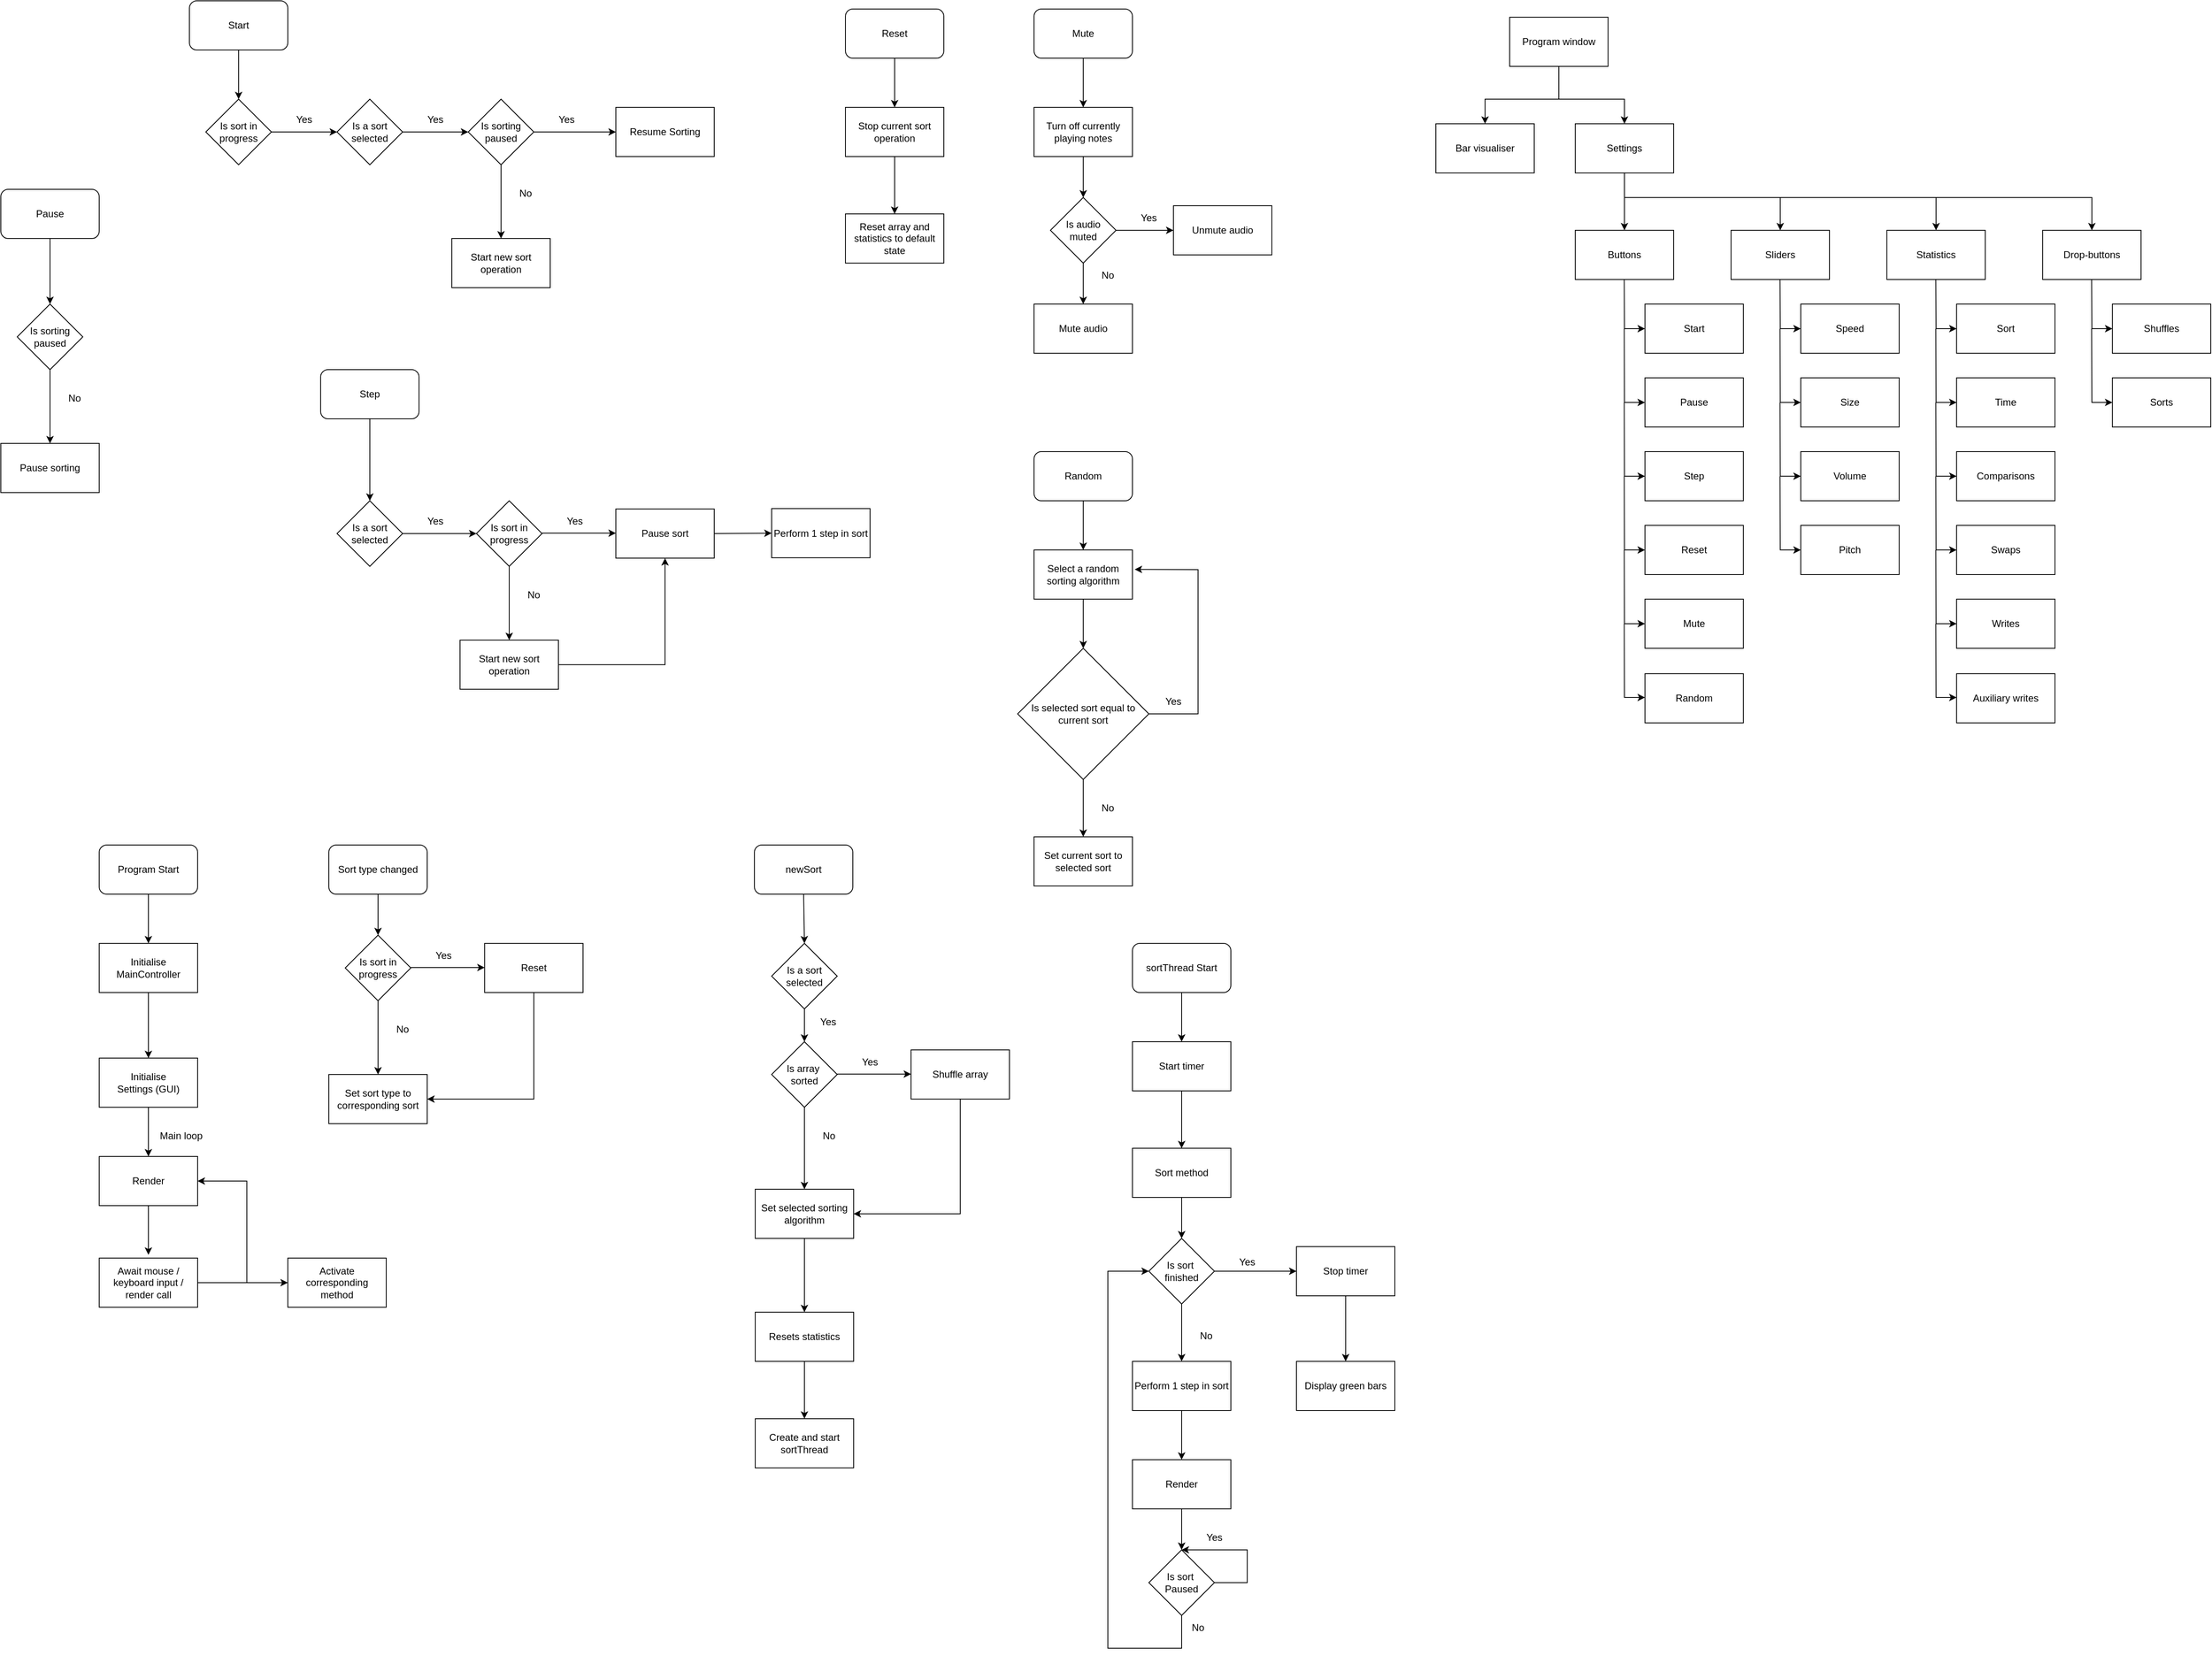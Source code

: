 <mxfile version="25.0.1">
  <diagram name="Page-1" id="FEsPFIbKTugEUAN5IUgI">
    <mxGraphModel dx="1221" dy="759" grid="1" gridSize="10" guides="1" tooltips="1" connect="1" arrows="1" fold="1" page="1" pageScale="1" pageWidth="10000" pageHeight="2500" math="0" shadow="0">
      <root>
        <mxCell id="0" />
        <mxCell id="1" parent="0" />
        <mxCell id="x2fH5rVGVbDpRsm9OSpx-5" value="Is sort in progress" style="rhombus;whiteSpace=wrap;html=1;" parent="1" vertex="1">
          <mxGeometry x="310" y="280" width="80" height="80" as="geometry" />
        </mxCell>
        <mxCell id="x2fH5rVGVbDpRsm9OSpx-6" value="Is a sort selected" style="rhombus;whiteSpace=wrap;html=1;" parent="1" vertex="1">
          <mxGeometry x="470" y="280" width="80" height="80" as="geometry" />
        </mxCell>
        <mxCell id="x2fH5rVGVbDpRsm9OSpx-11" value="" style="endArrow=classic;html=1;rounded=0;exitX=1;exitY=0.5;exitDx=0;exitDy=0;entryX=0;entryY=0.5;entryDx=0;entryDy=0;" parent="1" source="x2fH5rVGVbDpRsm9OSpx-5" target="x2fH5rVGVbDpRsm9OSpx-6" edge="1">
          <mxGeometry width="50" height="50" relative="1" as="geometry">
            <mxPoint x="330" y="460" as="sourcePoint" />
            <mxPoint x="380" y="410" as="targetPoint" />
          </mxGeometry>
        </mxCell>
        <mxCell id="x2fH5rVGVbDpRsm9OSpx-12" value="Is sorting paused" style="rhombus;whiteSpace=wrap;html=1;" parent="1" vertex="1">
          <mxGeometry x="630" y="280" width="80" height="80" as="geometry" />
        </mxCell>
        <mxCell id="x2fH5rVGVbDpRsm9OSpx-13" value="" style="endArrow=classic;html=1;rounded=0;exitX=1;exitY=0.5;exitDx=0;exitDy=0;entryX=0;entryY=0.5;entryDx=0;entryDy=0;" parent="1" source="x2fH5rVGVbDpRsm9OSpx-6" target="x2fH5rVGVbDpRsm9OSpx-12" edge="1">
          <mxGeometry width="50" height="50" relative="1" as="geometry">
            <mxPoint x="530" y="470" as="sourcePoint" />
            <mxPoint x="580" y="420" as="targetPoint" />
          </mxGeometry>
        </mxCell>
        <mxCell id="x2fH5rVGVbDpRsm9OSpx-14" value="Resume Sorting" style="rounded=0;whiteSpace=wrap;html=1;" parent="1" vertex="1">
          <mxGeometry x="810" y="290" width="120" height="60" as="geometry" />
        </mxCell>
        <mxCell id="x2fH5rVGVbDpRsm9OSpx-15" value="" style="endArrow=classic;html=1;rounded=0;exitX=1;exitY=0.5;exitDx=0;exitDy=0;entryX=0;entryY=0.5;entryDx=0;entryDy=0;" parent="1" source="x2fH5rVGVbDpRsm9OSpx-12" target="x2fH5rVGVbDpRsm9OSpx-14" edge="1">
          <mxGeometry width="50" height="50" relative="1" as="geometry">
            <mxPoint x="530" y="470" as="sourcePoint" />
            <mxPoint x="580" y="420" as="targetPoint" />
          </mxGeometry>
        </mxCell>
        <mxCell id="x2fH5rVGVbDpRsm9OSpx-16" value="Start new sort operation" style="rounded=0;whiteSpace=wrap;html=1;" parent="1" vertex="1">
          <mxGeometry x="610" y="450" width="120" height="60" as="geometry" />
        </mxCell>
        <mxCell id="x2fH5rVGVbDpRsm9OSpx-17" value="" style="endArrow=classic;html=1;rounded=0;exitX=0.5;exitY=1;exitDx=0;exitDy=0;entryX=0.5;entryY=0;entryDx=0;entryDy=0;" parent="1" source="x2fH5rVGVbDpRsm9OSpx-12" target="x2fH5rVGVbDpRsm9OSpx-16" edge="1">
          <mxGeometry width="50" height="50" relative="1" as="geometry">
            <mxPoint x="530" y="470" as="sourcePoint" />
            <mxPoint x="580" y="420" as="targetPoint" />
          </mxGeometry>
        </mxCell>
        <mxCell id="x2fH5rVGVbDpRsm9OSpx-18" value="Yes" style="text;html=1;align=center;verticalAlign=middle;whiteSpace=wrap;rounded=0;" parent="1" vertex="1">
          <mxGeometry x="400" y="290" width="60" height="30" as="geometry" />
        </mxCell>
        <mxCell id="x2fH5rVGVbDpRsm9OSpx-19" value="Yes" style="text;html=1;align=center;verticalAlign=middle;whiteSpace=wrap;rounded=0;" parent="1" vertex="1">
          <mxGeometry x="560" y="290" width="60" height="30" as="geometry" />
        </mxCell>
        <mxCell id="x2fH5rVGVbDpRsm9OSpx-20" value="Yes" style="text;html=1;align=center;verticalAlign=middle;whiteSpace=wrap;rounded=0;" parent="1" vertex="1">
          <mxGeometry x="720" y="290" width="60" height="30" as="geometry" />
        </mxCell>
        <mxCell id="x2fH5rVGVbDpRsm9OSpx-21" value="No" style="text;html=1;align=center;verticalAlign=middle;whiteSpace=wrap;rounded=0;" parent="1" vertex="1">
          <mxGeometry x="670" y="380" width="60" height="30" as="geometry" />
        </mxCell>
        <mxCell id="x2fH5rVGVbDpRsm9OSpx-22" value="Start" style="rounded=1;whiteSpace=wrap;html=1;" parent="1" vertex="1">
          <mxGeometry x="290" y="160" width="120" height="60" as="geometry" />
        </mxCell>
        <mxCell id="x2fH5rVGVbDpRsm9OSpx-24" value="" style="endArrow=classic;html=1;rounded=0;exitX=0.5;exitY=1;exitDx=0;exitDy=0;entryX=0.5;entryY=0;entryDx=0;entryDy=0;" parent="1" source="x2fH5rVGVbDpRsm9OSpx-22" target="x2fH5rVGVbDpRsm9OSpx-5" edge="1">
          <mxGeometry width="50" height="50" relative="1" as="geometry">
            <mxPoint x="390" y="300" as="sourcePoint" />
            <mxPoint x="440" y="250" as="targetPoint" />
          </mxGeometry>
        </mxCell>
        <mxCell id="x2fH5rVGVbDpRsm9OSpx-25" value="Pause" style="rounded=1;whiteSpace=wrap;html=1;" parent="1" vertex="1">
          <mxGeometry x="60" y="390" width="120" height="60" as="geometry" />
        </mxCell>
        <mxCell id="x2fH5rVGVbDpRsm9OSpx-28" value="Is sorting paused" style="rhombus;whiteSpace=wrap;html=1;" parent="1" vertex="1">
          <mxGeometry x="80" y="530" width="80" height="80" as="geometry" />
        </mxCell>
        <mxCell id="x2fH5rVGVbDpRsm9OSpx-29" value="" style="endArrow=classic;html=1;rounded=0;exitX=0.5;exitY=1;exitDx=0;exitDy=0;entryX=0.5;entryY=0;entryDx=0;entryDy=0;" parent="1" source="x2fH5rVGVbDpRsm9OSpx-25" target="x2fH5rVGVbDpRsm9OSpx-28" edge="1">
          <mxGeometry width="50" height="50" relative="1" as="geometry">
            <mxPoint x="210" y="410" as="sourcePoint" />
            <mxPoint x="260" y="360" as="targetPoint" />
          </mxGeometry>
        </mxCell>
        <mxCell id="x2fH5rVGVbDpRsm9OSpx-30" value="Pause sorting" style="rounded=0;whiteSpace=wrap;html=1;" parent="1" vertex="1">
          <mxGeometry x="60" y="700" width="120" height="60" as="geometry" />
        </mxCell>
        <mxCell id="x2fH5rVGVbDpRsm9OSpx-31" value="" style="endArrow=classic;html=1;rounded=0;exitX=0.5;exitY=1;exitDx=0;exitDy=0;entryX=0.5;entryY=0;entryDx=0;entryDy=0;" parent="1" source="x2fH5rVGVbDpRsm9OSpx-28" target="x2fH5rVGVbDpRsm9OSpx-30" edge="1">
          <mxGeometry width="50" height="50" relative="1" as="geometry">
            <mxPoint x="120" y="610" as="sourcePoint" />
            <mxPoint x="30" y="670" as="targetPoint" />
          </mxGeometry>
        </mxCell>
        <mxCell id="x2fH5rVGVbDpRsm9OSpx-32" value="No" style="text;html=1;align=center;verticalAlign=middle;whiteSpace=wrap;rounded=0;" parent="1" vertex="1">
          <mxGeometry x="120" y="630" width="60" height="30" as="geometry" />
        </mxCell>
        <mxCell id="x2fH5rVGVbDpRsm9OSpx-33" value="Step" style="rounded=1;whiteSpace=wrap;html=1;" parent="1" vertex="1">
          <mxGeometry x="450" y="610" width="120" height="60" as="geometry" />
        </mxCell>
        <mxCell id="x2fH5rVGVbDpRsm9OSpx-34" value="Is a sort selected" style="rhombus;whiteSpace=wrap;html=1;" parent="1" vertex="1">
          <mxGeometry x="470" y="770" width="80" height="80" as="geometry" />
        </mxCell>
        <mxCell id="x2fH5rVGVbDpRsm9OSpx-35" value="" style="endArrow=classic;html=1;rounded=0;exitX=0.5;exitY=1;exitDx=0;exitDy=0;entryX=0.5;entryY=0;entryDx=0;entryDy=0;" parent="1" source="x2fH5rVGVbDpRsm9OSpx-33" target="x2fH5rVGVbDpRsm9OSpx-34" edge="1">
          <mxGeometry width="50" height="50" relative="1" as="geometry">
            <mxPoint x="460" y="790" as="sourcePoint" />
            <mxPoint x="510" y="740" as="targetPoint" />
          </mxGeometry>
        </mxCell>
        <mxCell id="x2fH5rVGVbDpRsm9OSpx-36" value="Is sort in progress" style="rhombus;whiteSpace=wrap;html=1;" parent="1" vertex="1">
          <mxGeometry x="640" y="770" width="80" height="80" as="geometry" />
        </mxCell>
        <mxCell id="x2fH5rVGVbDpRsm9OSpx-37" value="" style="endArrow=classic;html=1;rounded=0;exitX=1;exitY=0.5;exitDx=0;exitDy=0;entryX=0;entryY=0.5;entryDx=0;entryDy=0;" parent="1" target="x2fH5rVGVbDpRsm9OSpx-36" edge="1">
          <mxGeometry width="50" height="50" relative="1" as="geometry">
            <mxPoint x="550" y="810" as="sourcePoint" />
            <mxPoint x="630" y="810" as="targetPoint" />
          </mxGeometry>
        </mxCell>
        <mxCell id="x2fH5rVGVbDpRsm9OSpx-38" value="Yes" style="text;html=1;align=center;verticalAlign=middle;whiteSpace=wrap;rounded=0;" parent="1" vertex="1">
          <mxGeometry x="560" y="780" width="60" height="30" as="geometry" />
        </mxCell>
        <mxCell id="x2fH5rVGVbDpRsm9OSpx-42" value="" style="endArrow=classic;html=1;rounded=0;exitX=1;exitY=0.5;exitDx=0;exitDy=0;entryX=0;entryY=0.5;entryDx=0;entryDy=0;" parent="1" edge="1">
          <mxGeometry width="50" height="50" relative="1" as="geometry">
            <mxPoint x="720" y="809.53" as="sourcePoint" />
            <mxPoint x="810" y="809.53" as="targetPoint" />
          </mxGeometry>
        </mxCell>
        <mxCell id="x2fH5rVGVbDpRsm9OSpx-43" value="Yes" style="text;html=1;align=center;verticalAlign=middle;whiteSpace=wrap;rounded=0;" parent="1" vertex="1">
          <mxGeometry x="730" y="779.53" width="60" height="30" as="geometry" />
        </mxCell>
        <mxCell id="x2fH5rVGVbDpRsm9OSpx-44" value="" style="endArrow=classic;html=1;rounded=0;exitX=0.5;exitY=1;exitDx=0;exitDy=0;entryX=0.5;entryY=0;entryDx=0;entryDy=0;" parent="1" edge="1">
          <mxGeometry width="50" height="50" relative="1" as="geometry">
            <mxPoint x="680" y="850" as="sourcePoint" />
            <mxPoint x="680" y="940" as="targetPoint" />
          </mxGeometry>
        </mxCell>
        <mxCell id="x2fH5rVGVbDpRsm9OSpx-45" value="No" style="text;html=1;align=center;verticalAlign=middle;whiteSpace=wrap;rounded=0;" parent="1" vertex="1">
          <mxGeometry x="680" y="870" width="60" height="30" as="geometry" />
        </mxCell>
        <mxCell id="x2fH5rVGVbDpRsm9OSpx-46" value="Start new sort operation" style="rounded=0;whiteSpace=wrap;html=1;" parent="1" vertex="1">
          <mxGeometry x="620" y="940" width="120" height="60" as="geometry" />
        </mxCell>
        <mxCell id="x2fH5rVGVbDpRsm9OSpx-47" value="Pause sort" style="rounded=0;whiteSpace=wrap;html=1;" parent="1" vertex="1">
          <mxGeometry x="810" y="780" width="120" height="60" as="geometry" />
        </mxCell>
        <mxCell id="x2fH5rVGVbDpRsm9OSpx-48" value="" style="endArrow=classic;html=1;rounded=0;exitX=1;exitY=0.5;exitDx=0;exitDy=0;entryX=0.5;entryY=1;entryDx=0;entryDy=0;" parent="1" source="x2fH5rVGVbDpRsm9OSpx-46" target="x2fH5rVGVbDpRsm9OSpx-47" edge="1">
          <mxGeometry width="50" height="50" relative="1" as="geometry">
            <mxPoint x="720" y="890" as="sourcePoint" />
            <mxPoint x="770" y="840" as="targetPoint" />
            <Array as="points">
              <mxPoint x="870" y="970" />
            </Array>
          </mxGeometry>
        </mxCell>
        <mxCell id="x2fH5rVGVbDpRsm9OSpx-49" value="Perform 1 step in sort" style="rounded=0;whiteSpace=wrap;html=1;" parent="1" vertex="1">
          <mxGeometry x="1000" y="779.53" width="120" height="60" as="geometry" />
        </mxCell>
        <mxCell id="x2fH5rVGVbDpRsm9OSpx-50" value="" style="endArrow=classic;html=1;rounded=0;entryX=0;entryY=0.5;entryDx=0;entryDy=0;" parent="1" target="x2fH5rVGVbDpRsm9OSpx-49" edge="1">
          <mxGeometry width="50" height="50" relative="1" as="geometry">
            <mxPoint x="930" y="810" as="sourcePoint" />
            <mxPoint x="970" y="770" as="targetPoint" />
          </mxGeometry>
        </mxCell>
        <mxCell id="x2fH5rVGVbDpRsm9OSpx-52" value="Reset" style="rounded=1;whiteSpace=wrap;html=1;" parent="1" vertex="1">
          <mxGeometry x="1090" y="170" width="120" height="60" as="geometry" />
        </mxCell>
        <mxCell id="x2fH5rVGVbDpRsm9OSpx-53" value="Stop current sort operation" style="rounded=0;whiteSpace=wrap;html=1;" parent="1" vertex="1">
          <mxGeometry x="1090" y="290" width="120" height="60" as="geometry" />
        </mxCell>
        <mxCell id="x2fH5rVGVbDpRsm9OSpx-54" value="Reset array and statistics to default state" style="rounded=0;whiteSpace=wrap;html=1;" parent="1" vertex="1">
          <mxGeometry x="1090" y="420" width="120" height="60" as="geometry" />
        </mxCell>
        <mxCell id="x2fH5rVGVbDpRsm9OSpx-55" value="" style="endArrow=classic;html=1;rounded=0;exitX=0.5;exitY=1;exitDx=0;exitDy=0;" parent="1" source="x2fH5rVGVbDpRsm9OSpx-52" target="x2fH5rVGVbDpRsm9OSpx-53" edge="1">
          <mxGeometry width="50" height="50" relative="1" as="geometry">
            <mxPoint x="1270" y="400" as="sourcePoint" />
            <mxPoint x="1320" y="350" as="targetPoint" />
          </mxGeometry>
        </mxCell>
        <mxCell id="x2fH5rVGVbDpRsm9OSpx-56" value="" style="endArrow=classic;html=1;rounded=0;exitX=0.5;exitY=1;exitDx=0;exitDy=0;entryX=0.5;entryY=0;entryDx=0;entryDy=0;" parent="1" source="x2fH5rVGVbDpRsm9OSpx-53" target="x2fH5rVGVbDpRsm9OSpx-54" edge="1">
          <mxGeometry width="50" height="50" relative="1" as="geometry">
            <mxPoint x="1160" y="240" as="sourcePoint" />
            <mxPoint x="1160" y="300" as="targetPoint" />
          </mxGeometry>
        </mxCell>
        <mxCell id="x2fH5rVGVbDpRsm9OSpx-59" value="Mute" style="rounded=1;whiteSpace=wrap;html=1;" parent="1" vertex="1">
          <mxGeometry x="1320" y="170" width="120" height="60" as="geometry" />
        </mxCell>
        <mxCell id="x2fH5rVGVbDpRsm9OSpx-60" value="Turn off currently playing notes" style="rounded=0;whiteSpace=wrap;html=1;" parent="1" vertex="1">
          <mxGeometry x="1320" y="290" width="120" height="60" as="geometry" />
        </mxCell>
        <mxCell id="x2fH5rVGVbDpRsm9OSpx-61" value="" style="endArrow=classic;html=1;rounded=0;exitX=0.5;exitY=1;exitDx=0;exitDy=0;" parent="1" source="x2fH5rVGVbDpRsm9OSpx-59" target="x2fH5rVGVbDpRsm9OSpx-60" edge="1">
          <mxGeometry width="50" height="50" relative="1" as="geometry">
            <mxPoint x="1500" y="400" as="sourcePoint" />
            <mxPoint x="1550" y="350" as="targetPoint" />
          </mxGeometry>
        </mxCell>
        <mxCell id="x2fH5rVGVbDpRsm9OSpx-62" value="Is audio muted" style="rhombus;whiteSpace=wrap;html=1;" parent="1" vertex="1">
          <mxGeometry x="1340" y="400" width="80" height="80" as="geometry" />
        </mxCell>
        <mxCell id="x2fH5rVGVbDpRsm9OSpx-63" value="Unmute audio" style="rounded=0;whiteSpace=wrap;html=1;" parent="1" vertex="1">
          <mxGeometry x="1490" y="410" width="120" height="60" as="geometry" />
        </mxCell>
        <mxCell id="x2fH5rVGVbDpRsm9OSpx-64" value="Mute audio" style="rounded=0;whiteSpace=wrap;html=1;" parent="1" vertex="1">
          <mxGeometry x="1320" y="530" width="120" height="60" as="geometry" />
        </mxCell>
        <mxCell id="x2fH5rVGVbDpRsm9OSpx-66" value="" style="endArrow=classic;html=1;rounded=0;exitX=1;exitY=0.5;exitDx=0;exitDy=0;entryX=1;entryY=1;entryDx=0;entryDy=0;" parent="1" target="x2fH5rVGVbDpRsm9OSpx-67" edge="1">
          <mxGeometry width="50" height="50" relative="1" as="geometry">
            <mxPoint x="1420" y="440.0" as="sourcePoint" />
            <mxPoint x="1510" y="440.0" as="targetPoint" />
          </mxGeometry>
        </mxCell>
        <mxCell id="x2fH5rVGVbDpRsm9OSpx-67" value="Yes" style="text;html=1;align=center;verticalAlign=middle;whiteSpace=wrap;rounded=0;" parent="1" vertex="1">
          <mxGeometry x="1430" y="410.0" width="60" height="30" as="geometry" />
        </mxCell>
        <mxCell id="x2fH5rVGVbDpRsm9OSpx-68" value="" style="endArrow=classic;html=1;rounded=0;exitX=0.5;exitY=1;exitDx=0;exitDy=0;entryX=0.5;entryY=0;entryDx=0;entryDy=0;" parent="1" source="x2fH5rVGVbDpRsm9OSpx-62" edge="1">
          <mxGeometry width="50" height="50" relative="1" as="geometry">
            <mxPoint x="1380" y="440" as="sourcePoint" />
            <mxPoint x="1380" y="530" as="targetPoint" />
          </mxGeometry>
        </mxCell>
        <mxCell id="x2fH5rVGVbDpRsm9OSpx-69" value="No" style="text;html=1;align=center;verticalAlign=middle;whiteSpace=wrap;rounded=0;" parent="1" vertex="1">
          <mxGeometry x="1380" y="480" width="60" height="30" as="geometry" />
        </mxCell>
        <mxCell id="x2fH5rVGVbDpRsm9OSpx-70" value="" style="endArrow=classic;html=1;rounded=0;exitX=0.5;exitY=1;exitDx=0;exitDy=0;entryX=0.5;entryY=0;entryDx=0;entryDy=0;" parent="1" source="x2fH5rVGVbDpRsm9OSpx-60" target="x2fH5rVGVbDpRsm9OSpx-62" edge="1">
          <mxGeometry width="50" height="50" relative="1" as="geometry">
            <mxPoint x="1420" y="340" as="sourcePoint" />
            <mxPoint x="1470" y="290" as="targetPoint" />
          </mxGeometry>
        </mxCell>
        <mxCell id="x2fH5rVGVbDpRsm9OSpx-71" value="Random" style="rounded=1;whiteSpace=wrap;html=1;" parent="1" vertex="1">
          <mxGeometry x="1320" y="710" width="120" height="60" as="geometry" />
        </mxCell>
        <mxCell id="x2fH5rVGVbDpRsm9OSpx-72" value="Select a random sorting algorithm" style="rounded=0;whiteSpace=wrap;html=1;" parent="1" vertex="1">
          <mxGeometry x="1320" y="830" width="120" height="60" as="geometry" />
        </mxCell>
        <mxCell id="x2fH5rVGVbDpRsm9OSpx-73" value="Is selected sort equal to current sort" style="rhombus;whiteSpace=wrap;html=1;" parent="1" vertex="1">
          <mxGeometry x="1300" y="950" width="160" height="160" as="geometry" />
        </mxCell>
        <mxCell id="x2fH5rVGVbDpRsm9OSpx-74" value="Set current sort to selected sort" style="rounded=0;whiteSpace=wrap;html=1;" parent="1" vertex="1">
          <mxGeometry x="1320" y="1180" width="120" height="60" as="geometry" />
        </mxCell>
        <mxCell id="x2fH5rVGVbDpRsm9OSpx-75" value="" style="endArrow=classic;html=1;rounded=0;exitX=0.5;exitY=1;exitDx=0;exitDy=0;entryX=0.5;entryY=0;entryDx=0;entryDy=0;" parent="1" source="x2fH5rVGVbDpRsm9OSpx-71" target="x2fH5rVGVbDpRsm9OSpx-72" edge="1">
          <mxGeometry width="50" height="50" relative="1" as="geometry">
            <mxPoint x="1460" y="990" as="sourcePoint" />
            <mxPoint x="1510" y="940" as="targetPoint" />
          </mxGeometry>
        </mxCell>
        <mxCell id="x2fH5rVGVbDpRsm9OSpx-76" value="" style="endArrow=classic;html=1;rounded=0;exitX=0.5;exitY=1;exitDx=0;exitDy=0;" parent="1" source="x2fH5rVGVbDpRsm9OSpx-72" target="x2fH5rVGVbDpRsm9OSpx-73" edge="1">
          <mxGeometry width="50" height="50" relative="1" as="geometry">
            <mxPoint x="1460" y="990" as="sourcePoint" />
            <mxPoint x="1510" y="940" as="targetPoint" />
          </mxGeometry>
        </mxCell>
        <mxCell id="x2fH5rVGVbDpRsm9OSpx-77" value="" style="endArrow=classic;html=1;rounded=0;exitX=0.5;exitY=1;exitDx=0;exitDy=0;" parent="1" source="x2fH5rVGVbDpRsm9OSpx-73" target="x2fH5rVGVbDpRsm9OSpx-74" edge="1">
          <mxGeometry width="50" height="50" relative="1" as="geometry">
            <mxPoint x="1550" y="1030" as="sourcePoint" />
            <mxPoint x="1600" y="980" as="targetPoint" />
          </mxGeometry>
        </mxCell>
        <mxCell id="x2fH5rVGVbDpRsm9OSpx-78" value="No" style="text;html=1;align=center;verticalAlign=middle;whiteSpace=wrap;rounded=0;" parent="1" vertex="1">
          <mxGeometry x="1380" y="1130" width="60" height="30" as="geometry" />
        </mxCell>
        <mxCell id="x2fH5rVGVbDpRsm9OSpx-81" value="" style="endArrow=classic;html=1;rounded=0;exitX=1;exitY=0.5;exitDx=0;exitDy=0;entryX=1.023;entryY=0.395;entryDx=0;entryDy=0;entryPerimeter=0;" parent="1" source="x2fH5rVGVbDpRsm9OSpx-73" target="x2fH5rVGVbDpRsm9OSpx-72" edge="1">
          <mxGeometry width="50" height="50" relative="1" as="geometry">
            <mxPoint x="1490" y="1070" as="sourcePoint" />
            <mxPoint x="1540" y="1020" as="targetPoint" />
            <Array as="points">
              <mxPoint x="1520" y="1030" />
              <mxPoint x="1520" y="940" />
              <mxPoint x="1520" y="854" />
            </Array>
          </mxGeometry>
        </mxCell>
        <mxCell id="x2fH5rVGVbDpRsm9OSpx-82" value="Yes" style="text;html=1;align=center;verticalAlign=middle;whiteSpace=wrap;rounded=0;" parent="1" vertex="1">
          <mxGeometry x="1460" y="1000" width="60" height="30" as="geometry" />
        </mxCell>
        <mxCell id="UeybuqAQERub4wkrBG66-1" value="Program Start" style="rounded=1;whiteSpace=wrap;html=1;" parent="1" vertex="1">
          <mxGeometry x="180" y="1190" width="120" height="60" as="geometry" />
        </mxCell>
        <mxCell id="UeybuqAQERub4wkrBG66-2" value="Initialise MainController" style="rounded=0;whiteSpace=wrap;html=1;" parent="1" vertex="1">
          <mxGeometry x="180" y="1310" width="120" height="60" as="geometry" />
        </mxCell>
        <mxCell id="UeybuqAQERub4wkrBG66-3" value="Initialise Settings&amp;nbsp;(GUI)" style="rounded=0;whiteSpace=wrap;html=1;" parent="1" vertex="1">
          <mxGeometry x="180" y="1450" width="120" height="60" as="geometry" />
        </mxCell>
        <mxCell id="UeybuqAQERub4wkrBG66-4" value="" style="endArrow=classic;html=1;rounded=0;exitX=0.5;exitY=1;exitDx=0;exitDy=0;entryX=0.5;entryY=0;entryDx=0;entryDy=0;" parent="1" source="UeybuqAQERub4wkrBG66-2" target="UeybuqAQERub4wkrBG66-3" edge="1">
          <mxGeometry width="50" height="50" relative="1" as="geometry">
            <mxPoint x="390" y="1480" as="sourcePoint" />
            <mxPoint x="440" y="1430" as="targetPoint" />
          </mxGeometry>
        </mxCell>
        <mxCell id="UeybuqAQERub4wkrBG66-5" value="" style="endArrow=classic;html=1;rounded=0;exitX=0.5;exitY=1;exitDx=0;exitDy=0;entryX=0.5;entryY=0;entryDx=0;entryDy=0;" parent="1" source="UeybuqAQERub4wkrBG66-1" target="UeybuqAQERub4wkrBG66-2" edge="1">
          <mxGeometry width="50" height="50" relative="1" as="geometry">
            <mxPoint x="390" y="1480" as="sourcePoint" />
            <mxPoint x="440" y="1430" as="targetPoint" />
          </mxGeometry>
        </mxCell>
        <mxCell id="UeybuqAQERub4wkrBG66-6" value="Render" style="rounded=0;whiteSpace=wrap;html=1;" parent="1" vertex="1">
          <mxGeometry x="180" y="1570" width="120" height="60" as="geometry" />
        </mxCell>
        <mxCell id="UeybuqAQERub4wkrBG66-7" value="Await mouse / keyboard input / render call" style="rounded=0;whiteSpace=wrap;html=1;" parent="1" vertex="1">
          <mxGeometry x="180" y="1694" width="120" height="60" as="geometry" />
        </mxCell>
        <mxCell id="UeybuqAQERub4wkrBG66-8" value="" style="endArrow=classic;html=1;rounded=0;exitX=0.5;exitY=1;exitDx=0;exitDy=0;entryX=0.5;entryY=0;entryDx=0;entryDy=0;" parent="1" source="UeybuqAQERub4wkrBG66-3" target="UeybuqAQERub4wkrBG66-6" edge="1">
          <mxGeometry width="50" height="50" relative="1" as="geometry">
            <mxPoint x="410" y="1550" as="sourcePoint" />
            <mxPoint x="460" y="1500" as="targetPoint" />
          </mxGeometry>
        </mxCell>
        <mxCell id="UeybuqAQERub4wkrBG66-9" value="" style="endArrow=classic;html=1;rounded=0;exitX=1;exitY=0.5;exitDx=0;exitDy=0;entryX=1;entryY=0.5;entryDx=0;entryDy=0;" parent="1" source="UeybuqAQERub4wkrBG66-7" target="UeybuqAQERub4wkrBG66-6" edge="1">
          <mxGeometry width="50" height="50" relative="1" as="geometry">
            <mxPoint x="440" y="1630" as="sourcePoint" />
            <mxPoint x="380" y="1600" as="targetPoint" />
            <Array as="points">
              <mxPoint x="360" y="1724" />
              <mxPoint x="360" y="1660" />
              <mxPoint x="360" y="1600" />
            </Array>
          </mxGeometry>
        </mxCell>
        <mxCell id="UeybuqAQERub4wkrBG66-10" value="" style="endArrow=classic;html=1;rounded=0;exitX=0.5;exitY=1;exitDx=0;exitDy=0;" parent="1" source="UeybuqAQERub4wkrBG66-6" edge="1">
          <mxGeometry width="50" height="50" relative="1" as="geometry">
            <mxPoint x="440" y="1630" as="sourcePoint" />
            <mxPoint x="240" y="1690" as="targetPoint" />
          </mxGeometry>
        </mxCell>
        <mxCell id="UeybuqAQERub4wkrBG66-11" value="Sort type changed" style="rounded=1;whiteSpace=wrap;html=1;" parent="1" vertex="1">
          <mxGeometry x="460" y="1190" width="120" height="60" as="geometry" />
        </mxCell>
        <mxCell id="UeybuqAQERub4wkrBG66-12" value="Is sort in progress" style="rhombus;whiteSpace=wrap;html=1;" parent="1" vertex="1">
          <mxGeometry x="480" y="1300" width="80" height="80" as="geometry" />
        </mxCell>
        <mxCell id="UeybuqAQERub4wkrBG66-13" value="" style="endArrow=classic;html=1;rounded=0;exitX=1;exitY=0.5;exitDx=0;exitDy=0;entryX=0;entryY=0.5;entryDx=0;entryDy=0;" parent="1" edge="1">
          <mxGeometry width="50" height="50" relative="1" as="geometry">
            <mxPoint x="560" y="1339.53" as="sourcePoint" />
            <mxPoint x="650" y="1339.53" as="targetPoint" />
          </mxGeometry>
        </mxCell>
        <mxCell id="UeybuqAQERub4wkrBG66-14" value="Yes" style="text;html=1;align=center;verticalAlign=middle;whiteSpace=wrap;rounded=0;" parent="1" vertex="1">
          <mxGeometry x="570" y="1309.53" width="60" height="30" as="geometry" />
        </mxCell>
        <mxCell id="UeybuqAQERub4wkrBG66-15" value="" style="endArrow=classic;html=1;rounded=0;exitX=0.5;exitY=1;exitDx=0;exitDy=0;entryX=0.5;entryY=0;entryDx=0;entryDy=0;" parent="1" edge="1">
          <mxGeometry width="50" height="50" relative="1" as="geometry">
            <mxPoint x="520" y="1380" as="sourcePoint" />
            <mxPoint x="520" y="1470" as="targetPoint" />
          </mxGeometry>
        </mxCell>
        <mxCell id="UeybuqAQERub4wkrBG66-16" value="No" style="text;html=1;align=center;verticalAlign=middle;whiteSpace=wrap;rounded=0;" parent="1" vertex="1">
          <mxGeometry x="520" y="1400" width="60" height="30" as="geometry" />
        </mxCell>
        <mxCell id="UeybuqAQERub4wkrBG66-17" value="" style="endArrow=classic;html=1;rounded=0;exitX=0.5;exitY=1;exitDx=0;exitDy=0;entryX=0.5;entryY=0;entryDx=0;entryDy=0;" parent="1" source="UeybuqAQERub4wkrBG66-11" target="UeybuqAQERub4wkrBG66-12" edge="1">
          <mxGeometry width="50" height="50" relative="1" as="geometry">
            <mxPoint x="570" y="1349.53" as="sourcePoint" />
            <mxPoint x="660" y="1349.53" as="targetPoint" />
          </mxGeometry>
        </mxCell>
        <mxCell id="UeybuqAQERub4wkrBG66-18" value="Reset" style="rounded=0;whiteSpace=wrap;html=1;" parent="1" vertex="1">
          <mxGeometry x="650" y="1310" width="120" height="60" as="geometry" />
        </mxCell>
        <mxCell id="UeybuqAQERub4wkrBG66-20" value="Set sort type to corresponding sort" style="rounded=0;whiteSpace=wrap;html=1;" parent="1" vertex="1">
          <mxGeometry x="460" y="1470" width="120" height="60" as="geometry" />
        </mxCell>
        <mxCell id="UeybuqAQERub4wkrBG66-21" value="" style="endArrow=classic;html=1;rounded=0;exitX=0.5;exitY=1;exitDx=0;exitDy=0;entryX=1;entryY=0.5;entryDx=0;entryDy=0;" parent="1" source="UeybuqAQERub4wkrBG66-18" target="UeybuqAQERub4wkrBG66-20" edge="1">
          <mxGeometry width="50" height="50" relative="1" as="geometry">
            <mxPoint x="530" y="1260" as="sourcePoint" />
            <mxPoint x="530" y="1310" as="targetPoint" />
            <Array as="points">
              <mxPoint x="710" y="1500" />
            </Array>
          </mxGeometry>
        </mxCell>
        <mxCell id="UeybuqAQERub4wkrBG66-25" value="newSort" style="rounded=1;whiteSpace=wrap;html=1;" parent="1" vertex="1">
          <mxGeometry x="979" y="1190" width="120" height="60" as="geometry" />
        </mxCell>
        <mxCell id="UeybuqAQERub4wkrBG66-26" value="Set selected sorting algorithm" style="rounded=0;whiteSpace=wrap;html=1;" parent="1" vertex="1">
          <mxGeometry x="980" y="1610" width="120" height="60" as="geometry" />
        </mxCell>
        <mxCell id="UeybuqAQERub4wkrBG66-27" value="Resets statistics" style="rounded=0;whiteSpace=wrap;html=1;" parent="1" vertex="1">
          <mxGeometry x="980" y="1760" width="120" height="60" as="geometry" />
        </mxCell>
        <mxCell id="UeybuqAQERub4wkrBG66-28" value="Create and start sortThread" style="rounded=0;whiteSpace=wrap;html=1;" parent="1" vertex="1">
          <mxGeometry x="980" y="1890" width="120" height="60" as="geometry" />
        </mxCell>
        <mxCell id="UeybuqAQERub4wkrBG66-30" value="" style="endArrow=classic;html=1;rounded=0;entryX=0.5;entryY=0;entryDx=0;entryDy=0;" parent="1" target="UeybuqAQERub4wkrBG66-28" edge="1">
          <mxGeometry width="50" height="50" relative="1" as="geometry">
            <mxPoint x="1040" y="1820" as="sourcePoint" />
            <mxPoint x="1050" y="1620" as="targetPoint" />
          </mxGeometry>
        </mxCell>
        <mxCell id="UeybuqAQERub4wkrBG66-31" value="" style="endArrow=classic;html=1;rounded=0;exitX=0.5;exitY=1;exitDx=0;exitDy=0;entryX=0.5;entryY=0;entryDx=0;entryDy=0;" parent="1" source="UeybuqAQERub4wkrBG66-26" target="UeybuqAQERub4wkrBG66-27" edge="1">
          <mxGeometry width="50" height="50" relative="1" as="geometry">
            <mxPoint x="1060" y="1560" as="sourcePoint" />
            <mxPoint x="1060" y="1630" as="targetPoint" />
          </mxGeometry>
        </mxCell>
        <mxCell id="UeybuqAQERub4wkrBG66-35" value="Is array&amp;nbsp;&lt;div&gt;sorted&lt;/div&gt;" style="rhombus;whiteSpace=wrap;html=1;" parent="1" vertex="1">
          <mxGeometry x="1000" y="1430" width="80" height="80" as="geometry" />
        </mxCell>
        <mxCell id="UeybuqAQERub4wkrBG66-36" value="" style="endArrow=classic;html=1;rounded=0;exitX=1;exitY=0.5;exitDx=0;exitDy=0;entryX=0;entryY=0.5;entryDx=0;entryDy=0;" parent="1" edge="1">
          <mxGeometry width="50" height="50" relative="1" as="geometry">
            <mxPoint x="1080" y="1469.53" as="sourcePoint" />
            <mxPoint x="1170" y="1469.53" as="targetPoint" />
          </mxGeometry>
        </mxCell>
        <mxCell id="UeybuqAQERub4wkrBG66-37" value="Yes" style="text;html=1;align=center;verticalAlign=middle;whiteSpace=wrap;rounded=0;" parent="1" vertex="1">
          <mxGeometry x="1090" y="1439.53" width="60" height="30" as="geometry" />
        </mxCell>
        <mxCell id="UeybuqAQERub4wkrBG66-38" value="" style="endArrow=classic;html=1;rounded=0;exitX=0.5;exitY=1;exitDx=0;exitDy=0;entryX=0.5;entryY=0;entryDx=0;entryDy=0;" parent="1" target="UeybuqAQERub4wkrBG66-26" edge="1">
          <mxGeometry width="50" height="50" relative="1" as="geometry">
            <mxPoint x="1040" y="1510" as="sourcePoint" />
            <mxPoint x="1040" y="1600" as="targetPoint" />
          </mxGeometry>
        </mxCell>
        <mxCell id="UeybuqAQERub4wkrBG66-39" value="No" style="text;html=1;align=center;verticalAlign=middle;whiteSpace=wrap;rounded=0;" parent="1" vertex="1">
          <mxGeometry x="1040" y="1530" width="60" height="30" as="geometry" />
        </mxCell>
        <mxCell id="UeybuqAQERub4wkrBG66-40" value="" style="endArrow=classic;html=1;rounded=0;exitX=0.5;exitY=1;exitDx=0;exitDy=0;entryX=0.5;entryY=0;entryDx=0;entryDy=0;" parent="1" source="UeybuqAQERub4wkrBG66-25" target="hn12SPF73w_8lzz9H54t-2" edge="1">
          <mxGeometry width="50" height="50" relative="1" as="geometry">
            <mxPoint x="1050" y="1520" as="sourcePoint" />
            <mxPoint x="1050" y="1620" as="targetPoint" />
          </mxGeometry>
        </mxCell>
        <mxCell id="UeybuqAQERub4wkrBG66-41" value="Shuffle array" style="rounded=0;whiteSpace=wrap;html=1;" parent="1" vertex="1">
          <mxGeometry x="1170" y="1440" width="120" height="60" as="geometry" />
        </mxCell>
        <mxCell id="UeybuqAQERub4wkrBG66-42" value="" style="endArrow=classic;html=1;rounded=0;exitX=0.5;exitY=1;exitDx=0;exitDy=0;entryX=1;entryY=0.5;entryDx=0;entryDy=0;" parent="1" source="UeybuqAQERub4wkrBG66-41" target="UeybuqAQERub4wkrBG66-26" edge="1">
          <mxGeometry width="50" height="50" relative="1" as="geometry">
            <mxPoint x="1050" y="1520" as="sourcePoint" />
            <mxPoint x="1050" y="1620" as="targetPoint" />
            <Array as="points">
              <mxPoint x="1230" y="1640" />
            </Array>
          </mxGeometry>
        </mxCell>
        <mxCell id="8IaLkJC30LWTDoEwq2xY-1" value="Activate corresponding method" style="rounded=0;whiteSpace=wrap;html=1;" parent="1" vertex="1">
          <mxGeometry x="410" y="1694" width="120" height="60" as="geometry" />
        </mxCell>
        <mxCell id="8IaLkJC30LWTDoEwq2xY-3" value="" style="endArrow=classic;html=1;rounded=0;entryX=0;entryY=0.5;entryDx=0;entryDy=0;" parent="1" target="8IaLkJC30LWTDoEwq2xY-1" edge="1">
          <mxGeometry width="50" height="50" relative="1" as="geometry">
            <mxPoint x="300" y="1724" as="sourcePoint" />
            <mxPoint x="430" y="1650" as="targetPoint" />
            <Array as="points">
              <mxPoint x="400" y="1724" />
            </Array>
          </mxGeometry>
        </mxCell>
        <mxCell id="8IaLkJC30LWTDoEwq2xY-5" value="sortThread Start" style="rounded=1;whiteSpace=wrap;html=1;" parent="1" vertex="1">
          <mxGeometry x="1440" y="1310" width="120" height="60" as="geometry" />
        </mxCell>
        <mxCell id="8IaLkJC30LWTDoEwq2xY-6" value="Start timer" style="rounded=0;whiteSpace=wrap;html=1;" parent="1" vertex="1">
          <mxGeometry x="1440" y="1430" width="120" height="60" as="geometry" />
        </mxCell>
        <mxCell id="8IaLkJC30LWTDoEwq2xY-7" value="" style="endArrow=classic;html=1;rounded=0;exitX=0.5;exitY=1;exitDx=0;exitDy=0;" parent="1" source="8IaLkJC30LWTDoEwq2xY-5" target="8IaLkJC30LWTDoEwq2xY-6" edge="1">
          <mxGeometry width="50" height="50" relative="1" as="geometry">
            <mxPoint x="1390" y="1120" as="sourcePoint" />
            <mxPoint x="1390" y="1190" as="targetPoint" />
          </mxGeometry>
        </mxCell>
        <mxCell id="8IaLkJC30LWTDoEwq2xY-8" value="Sort method" style="rounded=0;whiteSpace=wrap;html=1;" parent="1" vertex="1">
          <mxGeometry x="1440" y="1560" width="120" height="60" as="geometry" />
        </mxCell>
        <mxCell id="8IaLkJC30LWTDoEwq2xY-9" value="Is sort&amp;nbsp;&lt;div&gt;finished&lt;/div&gt;" style="rhombus;whiteSpace=wrap;html=1;" parent="1" vertex="1">
          <mxGeometry x="1460" y="1670" width="80" height="80" as="geometry" />
        </mxCell>
        <mxCell id="8IaLkJC30LWTDoEwq2xY-10" value="" style="endArrow=classic;html=1;rounded=0;exitX=1;exitY=0.5;exitDx=0;exitDy=0;" parent="1" source="8IaLkJC30LWTDoEwq2xY-9" edge="1">
          <mxGeometry width="50" height="50" relative="1" as="geometry">
            <mxPoint x="1800" y="1613.53" as="sourcePoint" />
            <mxPoint x="1640" y="1710" as="targetPoint" />
          </mxGeometry>
        </mxCell>
        <mxCell id="8IaLkJC30LWTDoEwq2xY-11" value="Yes" style="text;html=1;align=center;verticalAlign=middle;whiteSpace=wrap;rounded=0;" parent="1" vertex="1">
          <mxGeometry x="1550" y="1683.53" width="60" height="30" as="geometry" />
        </mxCell>
        <mxCell id="8IaLkJC30LWTDoEwq2xY-13" value="No" style="text;html=1;align=center;verticalAlign=middle;whiteSpace=wrap;rounded=0;" parent="1" vertex="1">
          <mxGeometry x="1500" y="1774" width="60" height="30" as="geometry" />
        </mxCell>
        <mxCell id="8IaLkJC30LWTDoEwq2xY-15" value="Stop timer" style="rounded=0;whiteSpace=wrap;html=1;" parent="1" vertex="1">
          <mxGeometry x="1640" y="1680" width="120" height="60" as="geometry" />
        </mxCell>
        <mxCell id="8IaLkJC30LWTDoEwq2xY-16" value="Perform 1 step in sort" style="rounded=0;whiteSpace=wrap;html=1;" parent="1" vertex="1">
          <mxGeometry x="1440" y="1820" width="120" height="60" as="geometry" />
        </mxCell>
        <mxCell id="8IaLkJC30LWTDoEwq2xY-17" value="Render" style="rounded=0;whiteSpace=wrap;html=1;" parent="1" vertex="1">
          <mxGeometry x="1440" y="1940" width="120" height="60" as="geometry" />
        </mxCell>
        <mxCell id="8IaLkJC30LWTDoEwq2xY-18" value="" style="endArrow=classic;html=1;rounded=0;exitX=0.5;exitY=1;exitDx=0;exitDy=0;" parent="1" source="8IaLkJC30LWTDoEwq2xY-16" target="8IaLkJC30LWTDoEwq2xY-17" edge="1">
          <mxGeometry width="50" height="50" relative="1" as="geometry">
            <mxPoint x="1510" y="1760" as="sourcePoint" />
            <mxPoint x="1510" y="1830" as="targetPoint" />
          </mxGeometry>
        </mxCell>
        <mxCell id="8IaLkJC30LWTDoEwq2xY-19" value="Is sort&amp;nbsp;&lt;div&gt;Paused&lt;/div&gt;" style="rhombus;whiteSpace=wrap;html=1;" parent="1" vertex="1">
          <mxGeometry x="1460" y="2050" width="80" height="80" as="geometry" />
        </mxCell>
        <mxCell id="8IaLkJC30LWTDoEwq2xY-20" value="" style="endArrow=classic;html=1;rounded=0;exitX=0.5;exitY=1;exitDx=0;exitDy=0;entryX=0.5;entryY=0;entryDx=0;entryDy=0;" parent="1" source="8IaLkJC30LWTDoEwq2xY-17" target="8IaLkJC30LWTDoEwq2xY-19" edge="1">
          <mxGeometry width="50" height="50" relative="1" as="geometry">
            <mxPoint x="1640" y="2120" as="sourcePoint" />
            <mxPoint x="1690" y="2070" as="targetPoint" />
          </mxGeometry>
        </mxCell>
        <mxCell id="8IaLkJC30LWTDoEwq2xY-21" value="" style="endArrow=classic;html=1;rounded=0;exitX=1;exitY=0.5;exitDx=0;exitDy=0;" parent="1" source="8IaLkJC30LWTDoEwq2xY-19" edge="1">
          <mxGeometry width="50" height="50" relative="1" as="geometry">
            <mxPoint x="1510" y="2010" as="sourcePoint" />
            <mxPoint x="1500" y="2050" as="targetPoint" />
            <Array as="points">
              <mxPoint x="1580" y="2090" />
              <mxPoint x="1580" y="2050" />
            </Array>
          </mxGeometry>
        </mxCell>
        <mxCell id="8IaLkJC30LWTDoEwq2xY-23" value="Yes" style="text;html=1;align=center;verticalAlign=middle;whiteSpace=wrap;rounded=0;" parent="1" vertex="1">
          <mxGeometry x="1510" y="2020" width="60" height="30" as="geometry" />
        </mxCell>
        <mxCell id="8IaLkJC30LWTDoEwq2xY-24" value="" style="endArrow=classic;html=1;rounded=0;exitX=0.5;exitY=1;exitDx=0;exitDy=0;" parent="1" edge="1">
          <mxGeometry width="50" height="50" relative="1" as="geometry">
            <mxPoint x="1500" y="1750" as="sourcePoint" />
            <mxPoint x="1500" y="1820" as="targetPoint" />
          </mxGeometry>
        </mxCell>
        <mxCell id="8IaLkJC30LWTDoEwq2xY-25" value="" style="endArrow=classic;html=1;rounded=0;exitX=0.5;exitY=1;exitDx=0;exitDy=0;entryX=0;entryY=0.5;entryDx=0;entryDy=0;" parent="1" source="8IaLkJC30LWTDoEwq2xY-19" target="8IaLkJC30LWTDoEwq2xY-9" edge="1">
          <mxGeometry width="50" height="50" relative="1" as="geometry">
            <mxPoint x="1510" y="1760" as="sourcePoint" />
            <mxPoint x="1310" y="1820" as="targetPoint" />
            <Array as="points">
              <mxPoint x="1500" y="2170" />
              <mxPoint x="1410" y="2170" />
              <mxPoint x="1410" y="1710" />
            </Array>
          </mxGeometry>
        </mxCell>
        <mxCell id="8IaLkJC30LWTDoEwq2xY-26" value="No" style="text;html=1;align=center;verticalAlign=middle;whiteSpace=wrap;rounded=0;" parent="1" vertex="1">
          <mxGeometry x="1490" y="2130" width="60" height="30" as="geometry" />
        </mxCell>
        <mxCell id="8IaLkJC30LWTDoEwq2xY-27" value="" style="endArrow=classic;html=1;rounded=0;exitX=0.5;exitY=1;exitDx=0;exitDy=0;entryX=0.5;entryY=0;entryDx=0;entryDy=0;" parent="1" source="8IaLkJC30LWTDoEwq2xY-8" target="8IaLkJC30LWTDoEwq2xY-9" edge="1">
          <mxGeometry width="50" height="50" relative="1" as="geometry">
            <mxPoint x="1510" y="1380" as="sourcePoint" />
            <mxPoint x="1510" y="1440" as="targetPoint" />
          </mxGeometry>
        </mxCell>
        <mxCell id="8IaLkJC30LWTDoEwq2xY-28" value="" style="endArrow=classic;html=1;rounded=0;exitX=0.5;exitY=1;exitDx=0;exitDy=0;entryX=0.5;entryY=0;entryDx=0;entryDy=0;" parent="1" source="8IaLkJC30LWTDoEwq2xY-6" target="8IaLkJC30LWTDoEwq2xY-8" edge="1">
          <mxGeometry width="50" height="50" relative="1" as="geometry">
            <mxPoint x="1520" y="1390" as="sourcePoint" />
            <mxPoint x="1520" y="1450" as="targetPoint" />
          </mxGeometry>
        </mxCell>
        <mxCell id="8IaLkJC30LWTDoEwq2xY-29" value="Display green bars" style="rounded=0;whiteSpace=wrap;html=1;" parent="1" vertex="1">
          <mxGeometry x="1640" y="1820" width="120" height="60" as="geometry" />
        </mxCell>
        <mxCell id="8IaLkJC30LWTDoEwq2xY-30" value="" style="endArrow=classic;html=1;rounded=0;exitX=0.5;exitY=1;exitDx=0;exitDy=0;entryX=0.5;entryY=0;entryDx=0;entryDy=0;" parent="1" source="8IaLkJC30LWTDoEwq2xY-15" target="8IaLkJC30LWTDoEwq2xY-29" edge="1">
          <mxGeometry width="50" height="50" relative="1" as="geometry">
            <mxPoint x="1550" y="1720" as="sourcePoint" />
            <mxPoint x="1650" y="1720" as="targetPoint" />
          </mxGeometry>
        </mxCell>
        <mxCell id="8IaLkJC30LWTDoEwq2xY-31" value="Program window" style="rounded=0;whiteSpace=wrap;html=1;" parent="1" vertex="1">
          <mxGeometry x="1900" y="180" width="120" height="60" as="geometry" />
        </mxCell>
        <mxCell id="8IaLkJC30LWTDoEwq2xY-32" value="Bar visualiser" style="rounded=0;whiteSpace=wrap;html=1;" parent="1" vertex="1">
          <mxGeometry x="1810" y="310" width="120" height="60" as="geometry" />
        </mxCell>
        <mxCell id="8IaLkJC30LWTDoEwq2xY-33" value="Settings" style="rounded=0;whiteSpace=wrap;html=1;" parent="1" vertex="1">
          <mxGeometry x="1980" y="310" width="120" height="60" as="geometry" />
        </mxCell>
        <mxCell id="8IaLkJC30LWTDoEwq2xY-34" value="" style="endArrow=classic;html=1;rounded=0;exitX=0.5;exitY=1;exitDx=0;exitDy=0;entryX=0.5;entryY=0;entryDx=0;entryDy=0;" parent="1" source="8IaLkJC30LWTDoEwq2xY-31" target="8IaLkJC30LWTDoEwq2xY-33" edge="1">
          <mxGeometry width="50" height="50" relative="1" as="geometry">
            <mxPoint x="2280" y="440" as="sourcePoint" />
            <mxPoint x="2330" y="390" as="targetPoint" />
            <Array as="points">
              <mxPoint x="1960" y="280" />
              <mxPoint x="2040" y="280" />
            </Array>
          </mxGeometry>
        </mxCell>
        <mxCell id="8IaLkJC30LWTDoEwq2xY-35" value="" style="endArrow=classic;html=1;rounded=0;entryX=0.5;entryY=0;entryDx=0;entryDy=0;" parent="1" target="8IaLkJC30LWTDoEwq2xY-32" edge="1">
          <mxGeometry width="50" height="50" relative="1" as="geometry">
            <mxPoint x="1960" y="280" as="sourcePoint" />
            <mxPoint x="2300" y="380" as="targetPoint" />
            <Array as="points">
              <mxPoint x="1870" y="280" />
            </Array>
          </mxGeometry>
        </mxCell>
        <mxCell id="8IaLkJC30LWTDoEwq2xY-36" value="Buttons" style="rounded=0;whiteSpace=wrap;html=1;" parent="1" vertex="1">
          <mxGeometry x="1980" y="440" width="120" height="60" as="geometry" />
        </mxCell>
        <mxCell id="8IaLkJC30LWTDoEwq2xY-40" value="" style="endArrow=classic;html=1;rounded=0;exitX=0.5;exitY=1;exitDx=0;exitDy=0;entryX=0.5;entryY=0;entryDx=0;entryDy=0;" parent="1" source="8IaLkJC30LWTDoEwq2xY-33" target="8IaLkJC30LWTDoEwq2xY-36" edge="1">
          <mxGeometry width="50" height="50" relative="1" as="geometry">
            <mxPoint x="2140" y="460" as="sourcePoint" />
            <mxPoint x="2190" y="410" as="targetPoint" />
          </mxGeometry>
        </mxCell>
        <mxCell id="8IaLkJC30LWTDoEwq2xY-45" value="Start" style="rounded=0;whiteSpace=wrap;html=1;" parent="1" vertex="1">
          <mxGeometry x="2065" y="530" width="120" height="60" as="geometry" />
        </mxCell>
        <mxCell id="8IaLkJC30LWTDoEwq2xY-46" value="Pause" style="rounded=0;whiteSpace=wrap;html=1;" parent="1" vertex="1">
          <mxGeometry x="2065" y="620" width="120" height="60" as="geometry" />
        </mxCell>
        <mxCell id="8IaLkJC30LWTDoEwq2xY-47" value="Step" style="rounded=0;whiteSpace=wrap;html=1;" parent="1" vertex="1">
          <mxGeometry x="2065" y="710" width="120" height="60" as="geometry" />
        </mxCell>
        <mxCell id="8IaLkJC30LWTDoEwq2xY-48" value="Reset" style="rounded=0;whiteSpace=wrap;html=1;" parent="1" vertex="1">
          <mxGeometry x="2065" y="800" width="120" height="60" as="geometry" />
        </mxCell>
        <mxCell id="8IaLkJC30LWTDoEwq2xY-49" value="Mute" style="rounded=0;whiteSpace=wrap;html=1;" parent="1" vertex="1">
          <mxGeometry x="2065" y="890" width="120" height="60" as="geometry" />
        </mxCell>
        <mxCell id="8IaLkJC30LWTDoEwq2xY-50" value="Random" style="rounded=0;whiteSpace=wrap;html=1;" parent="1" vertex="1">
          <mxGeometry x="2065" y="981" width="120" height="60" as="geometry" />
        </mxCell>
        <mxCell id="8IaLkJC30LWTDoEwq2xY-51" value="" style="endArrow=classic;html=1;rounded=0;exitX=0.5;exitY=1;exitDx=0;exitDy=0;entryX=0;entryY=0.5;entryDx=0;entryDy=0;" parent="1" target="8IaLkJC30LWTDoEwq2xY-45" edge="1">
          <mxGeometry width="50" height="50" relative="1" as="geometry">
            <mxPoint x="2039.71" y="500" as="sourcePoint" />
            <mxPoint x="2039.71" y="570" as="targetPoint" />
            <Array as="points">
              <mxPoint x="2040" y="560" />
            </Array>
          </mxGeometry>
        </mxCell>
        <mxCell id="8IaLkJC30LWTDoEwq2xY-52" value="" style="endArrow=classic;html=1;rounded=0;exitX=0.5;exitY=1;exitDx=0;exitDy=0;entryX=0;entryY=0.5;entryDx=0;entryDy=0;" parent="1" target="8IaLkJC30LWTDoEwq2xY-46" edge="1">
          <mxGeometry width="50" height="50" relative="1" as="geometry">
            <mxPoint x="2039.71" y="560" as="sourcePoint" />
            <mxPoint x="2060" y="650" as="targetPoint" />
            <Array as="points">
              <mxPoint x="2040" y="650" />
            </Array>
          </mxGeometry>
        </mxCell>
        <mxCell id="8IaLkJC30LWTDoEwq2xY-53" value="" style="endArrow=classic;html=1;rounded=0;exitX=0.5;exitY=1;exitDx=0;exitDy=0;entryX=0;entryY=0.5;entryDx=0;entryDy=0;" parent="1" target="8IaLkJC30LWTDoEwq2xY-47" edge="1">
          <mxGeometry width="50" height="50" relative="1" as="geometry">
            <mxPoint x="2039.71" y="650" as="sourcePoint" />
            <mxPoint x="2100" y="740" as="targetPoint" />
            <Array as="points">
              <mxPoint x="2040" y="740" />
            </Array>
          </mxGeometry>
        </mxCell>
        <mxCell id="8IaLkJC30LWTDoEwq2xY-54" value="" style="endArrow=classic;html=1;rounded=0;exitX=0.5;exitY=1;exitDx=0;exitDy=0;entryX=0;entryY=0.5;entryDx=0;entryDy=0;" parent="1" target="8IaLkJC30LWTDoEwq2xY-48" edge="1">
          <mxGeometry width="50" height="50" relative="1" as="geometry">
            <mxPoint x="2039.71" y="740" as="sourcePoint" />
            <mxPoint x="2060" y="830" as="targetPoint" />
            <Array as="points">
              <mxPoint x="2040" y="830" />
            </Array>
          </mxGeometry>
        </mxCell>
        <mxCell id="8IaLkJC30LWTDoEwq2xY-55" value="" style="endArrow=classic;html=1;rounded=0;exitX=0.5;exitY=1;exitDx=0;exitDy=0;entryX=0;entryY=0.5;entryDx=0;entryDy=0;" parent="1" target="8IaLkJC30LWTDoEwq2xY-49" edge="1">
          <mxGeometry width="50" height="50" relative="1" as="geometry">
            <mxPoint x="2039.71" y="830" as="sourcePoint" />
            <mxPoint x="2050" y="920" as="targetPoint" />
            <Array as="points">
              <mxPoint x="2040" y="920" />
            </Array>
          </mxGeometry>
        </mxCell>
        <mxCell id="8IaLkJC30LWTDoEwq2xY-56" value="" style="endArrow=classic;html=1;rounded=0;exitX=0.5;exitY=1;exitDx=0;exitDy=0;entryX=0;entryY=0.5;entryDx=0;entryDy=0;" parent="1" edge="1">
          <mxGeometry width="50" height="50" relative="1" as="geometry">
            <mxPoint x="2039.71" y="920" as="sourcePoint" />
            <mxPoint x="2065" y="1010" as="targetPoint" />
            <Array as="points">
              <mxPoint x="2040" y="1010" />
            </Array>
          </mxGeometry>
        </mxCell>
        <mxCell id="8IaLkJC30LWTDoEwq2xY-57" value="Sliders" style="rounded=0;whiteSpace=wrap;html=1;" parent="1" vertex="1">
          <mxGeometry x="2170" y="440" width="120" height="60" as="geometry" />
        </mxCell>
        <mxCell id="8IaLkJC30LWTDoEwq2xY-58" value="Speed" style="rounded=0;whiteSpace=wrap;html=1;" parent="1" vertex="1">
          <mxGeometry x="2255" y="530" width="120" height="60" as="geometry" />
        </mxCell>
        <mxCell id="8IaLkJC30LWTDoEwq2xY-59" value="Size" style="rounded=0;whiteSpace=wrap;html=1;" parent="1" vertex="1">
          <mxGeometry x="2255" y="620" width="120" height="60" as="geometry" />
        </mxCell>
        <mxCell id="8IaLkJC30LWTDoEwq2xY-60" value="Volume" style="rounded=0;whiteSpace=wrap;html=1;" parent="1" vertex="1">
          <mxGeometry x="2255" y="710" width="120" height="60" as="geometry" />
        </mxCell>
        <mxCell id="8IaLkJC30LWTDoEwq2xY-61" value="Pitch" style="rounded=0;whiteSpace=wrap;html=1;" parent="1" vertex="1">
          <mxGeometry x="2255" y="800" width="120" height="60" as="geometry" />
        </mxCell>
        <mxCell id="8IaLkJC30LWTDoEwq2xY-62" value="" style="endArrow=classic;html=1;rounded=0;exitX=0.5;exitY=1;exitDx=0;exitDy=0;entryX=0;entryY=0.5;entryDx=0;entryDy=0;" parent="1" target="8IaLkJC30LWTDoEwq2xY-58" edge="1">
          <mxGeometry width="50" height="50" relative="1" as="geometry">
            <mxPoint x="2229.71" y="500" as="sourcePoint" />
            <mxPoint x="2229.71" y="570" as="targetPoint" />
            <Array as="points">
              <mxPoint x="2230" y="560" />
            </Array>
          </mxGeometry>
        </mxCell>
        <mxCell id="8IaLkJC30LWTDoEwq2xY-63" value="" style="endArrow=classic;html=1;rounded=0;exitX=0.5;exitY=1;exitDx=0;exitDy=0;entryX=0;entryY=0.5;entryDx=0;entryDy=0;" parent="1" target="8IaLkJC30LWTDoEwq2xY-59" edge="1">
          <mxGeometry width="50" height="50" relative="1" as="geometry">
            <mxPoint x="2229.71" y="560" as="sourcePoint" />
            <mxPoint x="2250" y="650" as="targetPoint" />
            <Array as="points">
              <mxPoint x="2230" y="650" />
            </Array>
          </mxGeometry>
        </mxCell>
        <mxCell id="8IaLkJC30LWTDoEwq2xY-64" value="" style="endArrow=classic;html=1;rounded=0;exitX=0.5;exitY=1;exitDx=0;exitDy=0;entryX=0;entryY=0.5;entryDx=0;entryDy=0;" parent="1" target="8IaLkJC30LWTDoEwq2xY-60" edge="1">
          <mxGeometry width="50" height="50" relative="1" as="geometry">
            <mxPoint x="2229.71" y="650" as="sourcePoint" />
            <mxPoint x="2290" y="740" as="targetPoint" />
            <Array as="points">
              <mxPoint x="2230" y="740" />
            </Array>
          </mxGeometry>
        </mxCell>
        <mxCell id="8IaLkJC30LWTDoEwq2xY-65" value="" style="endArrow=classic;html=1;rounded=0;exitX=0.5;exitY=1;exitDx=0;exitDy=0;entryX=0;entryY=0.5;entryDx=0;entryDy=0;" parent="1" target="8IaLkJC30LWTDoEwq2xY-61" edge="1">
          <mxGeometry width="50" height="50" relative="1" as="geometry">
            <mxPoint x="2229.71" y="740" as="sourcePoint" />
            <mxPoint x="2250" y="830" as="targetPoint" />
            <Array as="points">
              <mxPoint x="2230" y="830" />
            </Array>
          </mxGeometry>
        </mxCell>
        <mxCell id="8IaLkJC30LWTDoEwq2xY-66" value="" style="endArrow=classic;html=1;rounded=0;entryX=0.5;entryY=0;entryDx=0;entryDy=0;" parent="1" target="8IaLkJC30LWTDoEwq2xY-57" edge="1">
          <mxGeometry width="50" height="50" relative="1" as="geometry">
            <mxPoint x="2040" y="400" as="sourcePoint" />
            <mxPoint x="2240" y="400" as="targetPoint" />
            <Array as="points">
              <mxPoint x="2230" y="400" />
            </Array>
          </mxGeometry>
        </mxCell>
        <mxCell id="8IaLkJC30LWTDoEwq2xY-67" value="Statistics" style="rounded=0;whiteSpace=wrap;html=1;" parent="1" vertex="1">
          <mxGeometry x="2360" y="440" width="120" height="60" as="geometry" />
        </mxCell>
        <mxCell id="8IaLkJC30LWTDoEwq2xY-68" value="Sort" style="rounded=0;whiteSpace=wrap;html=1;" parent="1" vertex="1">
          <mxGeometry x="2445" y="530" width="120" height="60" as="geometry" />
        </mxCell>
        <mxCell id="8IaLkJC30LWTDoEwq2xY-69" value="Time" style="rounded=0;whiteSpace=wrap;html=1;" parent="1" vertex="1">
          <mxGeometry x="2445" y="620" width="120" height="60" as="geometry" />
        </mxCell>
        <mxCell id="8IaLkJC30LWTDoEwq2xY-70" value="Comparisons" style="rounded=0;whiteSpace=wrap;html=1;" parent="1" vertex="1">
          <mxGeometry x="2445" y="710" width="120" height="60" as="geometry" />
        </mxCell>
        <mxCell id="8IaLkJC30LWTDoEwq2xY-71" value="Swaps" style="rounded=0;whiteSpace=wrap;html=1;" parent="1" vertex="1">
          <mxGeometry x="2445" y="800" width="120" height="60" as="geometry" />
        </mxCell>
        <mxCell id="8IaLkJC30LWTDoEwq2xY-72" value="Writes" style="rounded=0;whiteSpace=wrap;html=1;" parent="1" vertex="1">
          <mxGeometry x="2445" y="890" width="120" height="60" as="geometry" />
        </mxCell>
        <mxCell id="8IaLkJC30LWTDoEwq2xY-73" value="Auxiliary writes" style="rounded=0;whiteSpace=wrap;html=1;" parent="1" vertex="1">
          <mxGeometry x="2445" y="981" width="120" height="60" as="geometry" />
        </mxCell>
        <mxCell id="8IaLkJC30LWTDoEwq2xY-74" value="" style="endArrow=classic;html=1;rounded=0;exitX=0.5;exitY=1;exitDx=0;exitDy=0;entryX=0;entryY=0.5;entryDx=0;entryDy=0;" parent="1" target="8IaLkJC30LWTDoEwq2xY-68" edge="1">
          <mxGeometry width="50" height="50" relative="1" as="geometry">
            <mxPoint x="2419.71" y="500" as="sourcePoint" />
            <mxPoint x="2419.71" y="570" as="targetPoint" />
            <Array as="points">
              <mxPoint x="2420" y="560" />
            </Array>
          </mxGeometry>
        </mxCell>
        <mxCell id="8IaLkJC30LWTDoEwq2xY-75" value="" style="endArrow=classic;html=1;rounded=0;exitX=0.5;exitY=1;exitDx=0;exitDy=0;entryX=0;entryY=0.5;entryDx=0;entryDy=0;" parent="1" target="8IaLkJC30LWTDoEwq2xY-69" edge="1">
          <mxGeometry width="50" height="50" relative="1" as="geometry">
            <mxPoint x="2419.71" y="560" as="sourcePoint" />
            <mxPoint x="2440" y="650" as="targetPoint" />
            <Array as="points">
              <mxPoint x="2420" y="650" />
            </Array>
          </mxGeometry>
        </mxCell>
        <mxCell id="8IaLkJC30LWTDoEwq2xY-76" value="" style="endArrow=classic;html=1;rounded=0;exitX=0.5;exitY=1;exitDx=0;exitDy=0;entryX=0;entryY=0.5;entryDx=0;entryDy=0;" parent="1" target="8IaLkJC30LWTDoEwq2xY-70" edge="1">
          <mxGeometry width="50" height="50" relative="1" as="geometry">
            <mxPoint x="2419.71" y="650" as="sourcePoint" />
            <mxPoint x="2480" y="740" as="targetPoint" />
            <Array as="points">
              <mxPoint x="2420" y="740" />
            </Array>
          </mxGeometry>
        </mxCell>
        <mxCell id="8IaLkJC30LWTDoEwq2xY-77" value="" style="endArrow=classic;html=1;rounded=0;exitX=0.5;exitY=1;exitDx=0;exitDy=0;entryX=0;entryY=0.5;entryDx=0;entryDy=0;" parent="1" target="8IaLkJC30LWTDoEwq2xY-71" edge="1">
          <mxGeometry width="50" height="50" relative="1" as="geometry">
            <mxPoint x="2419.71" y="740" as="sourcePoint" />
            <mxPoint x="2440" y="830" as="targetPoint" />
            <Array as="points">
              <mxPoint x="2420" y="830" />
            </Array>
          </mxGeometry>
        </mxCell>
        <mxCell id="8IaLkJC30LWTDoEwq2xY-78" value="" style="endArrow=classic;html=1;rounded=0;exitX=0.5;exitY=1;exitDx=0;exitDy=0;entryX=0;entryY=0.5;entryDx=0;entryDy=0;" parent="1" target="8IaLkJC30LWTDoEwq2xY-72" edge="1">
          <mxGeometry width="50" height="50" relative="1" as="geometry">
            <mxPoint x="2419.71" y="830" as="sourcePoint" />
            <mxPoint x="2430" y="920" as="targetPoint" />
            <Array as="points">
              <mxPoint x="2420" y="920" />
            </Array>
          </mxGeometry>
        </mxCell>
        <mxCell id="8IaLkJC30LWTDoEwq2xY-79" value="" style="endArrow=classic;html=1;rounded=0;exitX=0.5;exitY=1;exitDx=0;exitDy=0;entryX=0;entryY=0.5;entryDx=0;entryDy=0;" parent="1" edge="1">
          <mxGeometry width="50" height="50" relative="1" as="geometry">
            <mxPoint x="2419.71" y="920" as="sourcePoint" />
            <mxPoint x="2445" y="1010" as="targetPoint" />
            <Array as="points">
              <mxPoint x="2420" y="1010" />
            </Array>
          </mxGeometry>
        </mxCell>
        <mxCell id="8IaLkJC30LWTDoEwq2xY-80" value="Drop-buttons" style="rounded=0;whiteSpace=wrap;html=1;" parent="1" vertex="1">
          <mxGeometry x="2550" y="440" width="120" height="60" as="geometry" />
        </mxCell>
        <mxCell id="8IaLkJC30LWTDoEwq2xY-81" value="Shuffles" style="rounded=0;whiteSpace=wrap;html=1;" parent="1" vertex="1">
          <mxGeometry x="2635" y="530" width="120" height="60" as="geometry" />
        </mxCell>
        <mxCell id="8IaLkJC30LWTDoEwq2xY-82" value="Sorts" style="rounded=0;whiteSpace=wrap;html=1;" parent="1" vertex="1">
          <mxGeometry x="2635" y="620" width="120" height="60" as="geometry" />
        </mxCell>
        <mxCell id="8IaLkJC30LWTDoEwq2xY-85" value="" style="endArrow=classic;html=1;rounded=0;exitX=0.5;exitY=1;exitDx=0;exitDy=0;entryX=0;entryY=0.5;entryDx=0;entryDy=0;" parent="1" target="8IaLkJC30LWTDoEwq2xY-81" edge="1">
          <mxGeometry width="50" height="50" relative="1" as="geometry">
            <mxPoint x="2609.71" y="500" as="sourcePoint" />
            <mxPoint x="2609.71" y="570" as="targetPoint" />
            <Array as="points">
              <mxPoint x="2610" y="560" />
            </Array>
          </mxGeometry>
        </mxCell>
        <mxCell id="8IaLkJC30LWTDoEwq2xY-86" value="" style="endArrow=classic;html=1;rounded=0;exitX=0.5;exitY=1;exitDx=0;exitDy=0;entryX=0;entryY=0.5;entryDx=0;entryDy=0;" parent="1" target="8IaLkJC30LWTDoEwq2xY-82" edge="1">
          <mxGeometry width="50" height="50" relative="1" as="geometry">
            <mxPoint x="2609.71" y="560" as="sourcePoint" />
            <mxPoint x="2630" y="650" as="targetPoint" />
            <Array as="points">
              <mxPoint x="2610" y="650" />
            </Array>
          </mxGeometry>
        </mxCell>
        <mxCell id="8IaLkJC30LWTDoEwq2xY-89" value="" style="endArrow=classic;html=1;rounded=0;entryX=0.5;entryY=0;entryDx=0;entryDy=0;" parent="1" target="8IaLkJC30LWTDoEwq2xY-80" edge="1">
          <mxGeometry width="50" height="50" relative="1" as="geometry">
            <mxPoint x="2420" y="400" as="sourcePoint" />
            <mxPoint x="2620" y="400" as="targetPoint" />
            <Array as="points">
              <mxPoint x="2610" y="400" />
            </Array>
          </mxGeometry>
        </mxCell>
        <mxCell id="8IaLkJC30LWTDoEwq2xY-90" value="" style="endArrow=classic;html=1;rounded=0;entryX=0.5;entryY=0;entryDx=0;entryDy=0;" parent="1" edge="1">
          <mxGeometry width="50" height="50" relative="1" as="geometry">
            <mxPoint x="2230" y="400" as="sourcePoint" />
            <mxPoint x="2420" y="440" as="targetPoint" />
            <Array as="points">
              <mxPoint x="2420" y="400" />
            </Array>
          </mxGeometry>
        </mxCell>
        <mxCell id="hn12SPF73w_8lzz9H54t-1" value="Main loop" style="text;html=1;align=center;verticalAlign=middle;whiteSpace=wrap;rounded=0;" vertex="1" parent="1">
          <mxGeometry x="250" y="1530" width="60" height="30" as="geometry" />
        </mxCell>
        <mxCell id="hn12SPF73w_8lzz9H54t-2" value="Is a sort selected" style="rhombus;whiteSpace=wrap;html=1;" vertex="1" parent="1">
          <mxGeometry x="1000" y="1310" width="80" height="80" as="geometry" />
        </mxCell>
        <mxCell id="hn12SPF73w_8lzz9H54t-3" value="" style="endArrow=classic;html=1;rounded=0;exitX=0.5;exitY=1;exitDx=0;exitDy=0;entryX=0.5;entryY=0;entryDx=0;entryDy=0;" edge="1" parent="1" source="hn12SPF73w_8lzz9H54t-2" target="UeybuqAQERub4wkrBG66-35">
          <mxGeometry width="50" height="50" relative="1" as="geometry">
            <mxPoint x="1050" y="1210" as="sourcePoint" />
            <mxPoint x="1050" y="1290" as="targetPoint" />
          </mxGeometry>
        </mxCell>
        <mxCell id="hn12SPF73w_8lzz9H54t-4" value="Yes" style="text;html=1;align=center;verticalAlign=middle;whiteSpace=wrap;rounded=0;" vertex="1" parent="1">
          <mxGeometry x="1039" y="1391" width="60" height="30" as="geometry" />
        </mxCell>
      </root>
    </mxGraphModel>
  </diagram>
</mxfile>
